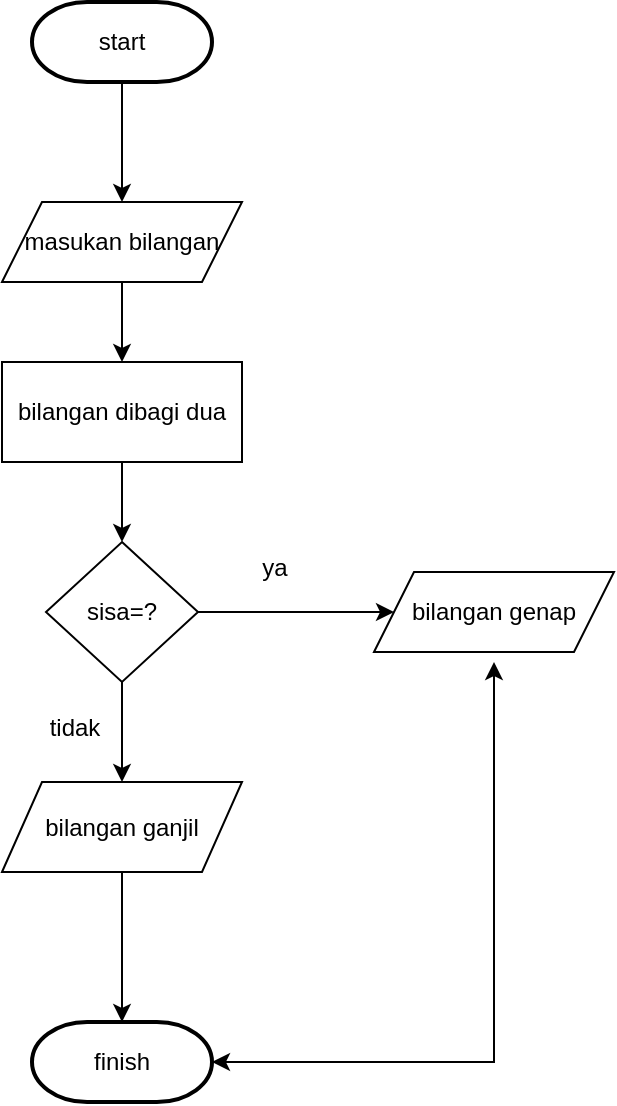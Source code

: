 <mxfile version="22.0.8" type="github">
  <diagram id="C5RBs43oDa-KdzZeNtuy" name="Page-1">
    <mxGraphModel dx="794" dy="422" grid="1" gridSize="10" guides="1" tooltips="1" connect="1" arrows="1" fold="1" page="1" pageScale="1" pageWidth="827" pageHeight="1169" math="0" shadow="0">
      <root>
        <mxCell id="WIyWlLk6GJQsqaUBKTNV-0" />
        <mxCell id="WIyWlLk6GJQsqaUBKTNV-1" parent="WIyWlLk6GJQsqaUBKTNV-0" />
        <mxCell id="YK4nMq_De4gkF8zwXS72-4" value="" style="edgeStyle=orthogonalEdgeStyle;rounded=0;orthogonalLoop=1;jettySize=auto;html=1;" edge="1" parent="WIyWlLk6GJQsqaUBKTNV-1" source="YK4nMq_De4gkF8zwXS72-0">
          <mxGeometry relative="1" as="geometry">
            <mxPoint x="414" y="250" as="targetPoint" />
          </mxGeometry>
        </mxCell>
        <mxCell id="YK4nMq_De4gkF8zwXS72-0" value="start" style="strokeWidth=2;html=1;shape=mxgraph.flowchart.terminator;whiteSpace=wrap;" vertex="1" parent="WIyWlLk6GJQsqaUBKTNV-1">
          <mxGeometry x="369" y="150" width="90" height="40" as="geometry" />
        </mxCell>
        <mxCell id="YK4nMq_De4gkF8zwXS72-11" value="finish" style="strokeWidth=2;html=1;shape=mxgraph.flowchart.terminator;whiteSpace=wrap;" vertex="1" parent="WIyWlLk6GJQsqaUBKTNV-1">
          <mxGeometry x="369" y="660" width="90" height="40" as="geometry" />
        </mxCell>
        <mxCell id="YK4nMq_De4gkF8zwXS72-15" value="" style="edgeStyle=orthogonalEdgeStyle;rounded=0;orthogonalLoop=1;jettySize=auto;html=1;" edge="1" parent="WIyWlLk6GJQsqaUBKTNV-1" source="YK4nMq_De4gkF8zwXS72-13" target="YK4nMq_De4gkF8zwXS72-14">
          <mxGeometry relative="1" as="geometry" />
        </mxCell>
        <mxCell id="YK4nMq_De4gkF8zwXS72-13" value="masukan bilangan" style="shape=parallelogram;perimeter=parallelogramPerimeter;whiteSpace=wrap;html=1;fixedSize=1;" vertex="1" parent="WIyWlLk6GJQsqaUBKTNV-1">
          <mxGeometry x="354" y="250" width="120" height="40" as="geometry" />
        </mxCell>
        <mxCell id="YK4nMq_De4gkF8zwXS72-17" value="" style="edgeStyle=orthogonalEdgeStyle;rounded=0;orthogonalLoop=1;jettySize=auto;html=1;" edge="1" parent="WIyWlLk6GJQsqaUBKTNV-1" source="YK4nMq_De4gkF8zwXS72-14" target="YK4nMq_De4gkF8zwXS72-16">
          <mxGeometry relative="1" as="geometry" />
        </mxCell>
        <mxCell id="YK4nMq_De4gkF8zwXS72-14" value="bilangan dibagi dua" style="rounded=0;whiteSpace=wrap;html=1;" vertex="1" parent="WIyWlLk6GJQsqaUBKTNV-1">
          <mxGeometry x="354" y="330" width="120" height="50" as="geometry" />
        </mxCell>
        <mxCell id="YK4nMq_De4gkF8zwXS72-19" value="" style="edgeStyle=orthogonalEdgeStyle;rounded=0;orthogonalLoop=1;jettySize=auto;html=1;" edge="1" parent="WIyWlLk6GJQsqaUBKTNV-1" source="YK4nMq_De4gkF8zwXS72-16" target="YK4nMq_De4gkF8zwXS72-18">
          <mxGeometry relative="1" as="geometry" />
        </mxCell>
        <mxCell id="YK4nMq_De4gkF8zwXS72-22" value="" style="edgeStyle=orthogonalEdgeStyle;rounded=0;orthogonalLoop=1;jettySize=auto;html=1;" edge="1" parent="WIyWlLk6GJQsqaUBKTNV-1" source="YK4nMq_De4gkF8zwXS72-16" target="YK4nMq_De4gkF8zwXS72-21">
          <mxGeometry relative="1" as="geometry" />
        </mxCell>
        <mxCell id="YK4nMq_De4gkF8zwXS72-16" value="sisa=?" style="rhombus;whiteSpace=wrap;html=1;" vertex="1" parent="WIyWlLk6GJQsqaUBKTNV-1">
          <mxGeometry x="376" y="420" width="76" height="70" as="geometry" />
        </mxCell>
        <mxCell id="YK4nMq_De4gkF8zwXS72-18" value="bilangan genap" style="shape=parallelogram;perimeter=parallelogramPerimeter;whiteSpace=wrap;html=1;fixedSize=1;" vertex="1" parent="WIyWlLk6GJQsqaUBKTNV-1">
          <mxGeometry x="540" y="435" width="120" height="40" as="geometry" />
        </mxCell>
        <mxCell id="YK4nMq_De4gkF8zwXS72-20" value="ya" style="text;html=1;align=center;verticalAlign=middle;resizable=0;points=[];autosize=1;strokeColor=none;fillColor=none;" vertex="1" parent="WIyWlLk6GJQsqaUBKTNV-1">
          <mxGeometry x="470" y="418" width="40" height="30" as="geometry" />
        </mxCell>
        <mxCell id="YK4nMq_De4gkF8zwXS72-23" value="" style="edgeStyle=orthogonalEdgeStyle;rounded=0;orthogonalLoop=1;jettySize=auto;html=1;" edge="1" parent="WIyWlLk6GJQsqaUBKTNV-1" source="YK4nMq_De4gkF8zwXS72-21" target="YK4nMq_De4gkF8zwXS72-11">
          <mxGeometry relative="1" as="geometry" />
        </mxCell>
        <mxCell id="YK4nMq_De4gkF8zwXS72-21" value="bilangan ganjil" style="shape=parallelogram;perimeter=parallelogramPerimeter;whiteSpace=wrap;html=1;fixedSize=1;" vertex="1" parent="WIyWlLk6GJQsqaUBKTNV-1">
          <mxGeometry x="354" y="540" width="120" height="45" as="geometry" />
        </mxCell>
        <mxCell id="YK4nMq_De4gkF8zwXS72-24" value="" style="endArrow=classic;startArrow=classic;html=1;rounded=0;exitX=1;exitY=0.5;exitDx=0;exitDy=0;exitPerimeter=0;" edge="1" parent="WIyWlLk6GJQsqaUBKTNV-1" source="YK4nMq_De4gkF8zwXS72-11">
          <mxGeometry width="50" height="50" relative="1" as="geometry">
            <mxPoint x="380" y="590" as="sourcePoint" />
            <mxPoint x="600" y="480" as="targetPoint" />
            <Array as="points">
              <mxPoint x="600" y="680" />
            </Array>
          </mxGeometry>
        </mxCell>
        <mxCell id="YK4nMq_De4gkF8zwXS72-27" value="tidak" style="text;html=1;align=center;verticalAlign=middle;resizable=0;points=[];autosize=1;strokeColor=none;fillColor=none;" vertex="1" parent="WIyWlLk6GJQsqaUBKTNV-1">
          <mxGeometry x="365" y="498" width="50" height="30" as="geometry" />
        </mxCell>
      </root>
    </mxGraphModel>
  </diagram>
</mxfile>

